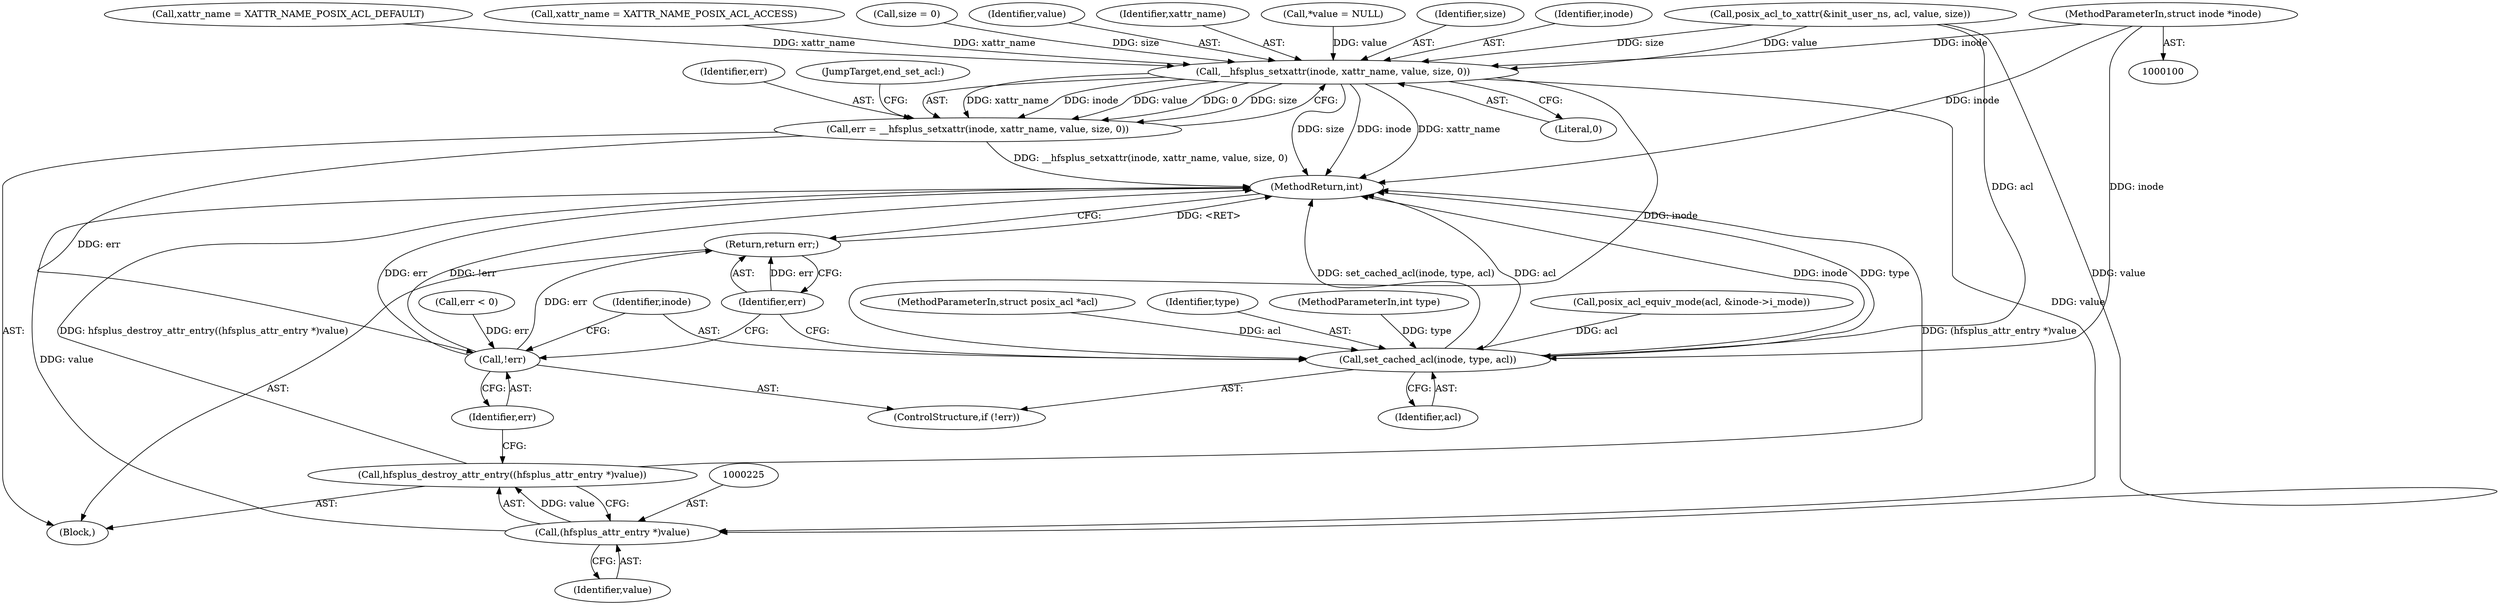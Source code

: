 digraph "0_linux_073931017b49d9458aa351605b43a7e34598caef_6@pointer" {
"1000101" [label="(MethodParameterIn,struct inode *inode)"];
"1000216" [label="(Call,__hfsplus_setxattr(inode, xattr_name, value, size, 0))"];
"1000214" [label="(Call,err = __hfsplus_setxattr(inode, xattr_name, value, size, 0))"];
"1000228" [label="(Call,!err)"];
"1000234" [label="(Return,return err;)"];
"1000224" [label="(Call,(hfsplus_attr_entry *)value)"];
"1000223" [label="(Call,hfsplus_destroy_attr_entry((hfsplus_attr_entry *)value))"];
"1000230" [label="(Call,set_cached_acl(inode, type, acl))"];
"1000227" [label="(ControlStructure,if (!err))"];
"1000210" [label="(Call,err < 0)"];
"1000217" [label="(Identifier,inode)"];
"1000104" [label="(Block,)"];
"1000229" [label="(Identifier,err)"];
"1000234" [label="(Return,return err;)"];
"1000202" [label="(Call,posix_acl_to_xattr(&init_user_ns, acl, value, size))"];
"1000219" [label="(Identifier,value)"];
"1000216" [label="(Call,__hfsplus_setxattr(inode, xattr_name, value, size, 0))"];
"1000223" [label="(Call,hfsplus_destroy_attr_entry((hfsplus_attr_entry *)value))"];
"1000218" [label="(Identifier,xattr_name)"];
"1000236" [label="(MethodReturn,int)"];
"1000228" [label="(Call,!err)"];
"1000112" [label="(Call,*value = NULL)"];
"1000220" [label="(Identifier,size)"];
"1000224" [label="(Call,(hfsplus_attr_entry *)value)"];
"1000214" [label="(Call,err = __hfsplus_setxattr(inode, xattr_name, value, size, 0))"];
"1000221" [label="(Literal,0)"];
"1000151" [label="(Call,xattr_name = XATTR_NAME_POSIX_ACL_DEFAULT)"];
"1000103" [label="(MethodParameterIn,int type)"];
"1000126" [label="(Call,xattr_name = XATTR_NAME_POSIX_ACL_ACCESS)"];
"1000231" [label="(Identifier,inode)"];
"1000226" [label="(Identifier,value)"];
"1000108" [label="(Call,size = 0)"];
"1000233" [label="(Identifier,acl)"];
"1000134" [label="(Call,posix_acl_equiv_mode(acl, &inode->i_mode))"];
"1000230" [label="(Call,set_cached_acl(inode, type, acl))"];
"1000215" [label="(Identifier,err)"];
"1000102" [label="(MethodParameterIn,struct posix_acl *acl)"];
"1000101" [label="(MethodParameterIn,struct inode *inode)"];
"1000235" [label="(Identifier,err)"];
"1000222" [label="(JumpTarget,end_set_acl:)"];
"1000232" [label="(Identifier,type)"];
"1000101" -> "1000100"  [label="AST: "];
"1000101" -> "1000236"  [label="DDG: inode"];
"1000101" -> "1000216"  [label="DDG: inode"];
"1000101" -> "1000230"  [label="DDG: inode"];
"1000216" -> "1000214"  [label="AST: "];
"1000216" -> "1000221"  [label="CFG: "];
"1000217" -> "1000216"  [label="AST: "];
"1000218" -> "1000216"  [label="AST: "];
"1000219" -> "1000216"  [label="AST: "];
"1000220" -> "1000216"  [label="AST: "];
"1000221" -> "1000216"  [label="AST: "];
"1000214" -> "1000216"  [label="CFG: "];
"1000216" -> "1000236"  [label="DDG: inode"];
"1000216" -> "1000236"  [label="DDG: xattr_name"];
"1000216" -> "1000236"  [label="DDG: size"];
"1000216" -> "1000214"  [label="DDG: xattr_name"];
"1000216" -> "1000214"  [label="DDG: inode"];
"1000216" -> "1000214"  [label="DDG: value"];
"1000216" -> "1000214"  [label="DDG: 0"];
"1000216" -> "1000214"  [label="DDG: size"];
"1000151" -> "1000216"  [label="DDG: xattr_name"];
"1000126" -> "1000216"  [label="DDG: xattr_name"];
"1000202" -> "1000216"  [label="DDG: value"];
"1000202" -> "1000216"  [label="DDG: size"];
"1000112" -> "1000216"  [label="DDG: value"];
"1000108" -> "1000216"  [label="DDG: size"];
"1000216" -> "1000224"  [label="DDG: value"];
"1000216" -> "1000230"  [label="DDG: inode"];
"1000214" -> "1000104"  [label="AST: "];
"1000215" -> "1000214"  [label="AST: "];
"1000222" -> "1000214"  [label="CFG: "];
"1000214" -> "1000236"  [label="DDG: __hfsplus_setxattr(inode, xattr_name, value, size, 0)"];
"1000214" -> "1000228"  [label="DDG: err"];
"1000228" -> "1000227"  [label="AST: "];
"1000228" -> "1000229"  [label="CFG: "];
"1000229" -> "1000228"  [label="AST: "];
"1000231" -> "1000228"  [label="CFG: "];
"1000235" -> "1000228"  [label="CFG: "];
"1000228" -> "1000236"  [label="DDG: !err"];
"1000228" -> "1000236"  [label="DDG: err"];
"1000210" -> "1000228"  [label="DDG: err"];
"1000228" -> "1000234"  [label="DDG: err"];
"1000234" -> "1000104"  [label="AST: "];
"1000234" -> "1000235"  [label="CFG: "];
"1000235" -> "1000234"  [label="AST: "];
"1000236" -> "1000234"  [label="CFG: "];
"1000234" -> "1000236"  [label="DDG: <RET>"];
"1000235" -> "1000234"  [label="DDG: err"];
"1000224" -> "1000223"  [label="AST: "];
"1000224" -> "1000226"  [label="CFG: "];
"1000225" -> "1000224"  [label="AST: "];
"1000226" -> "1000224"  [label="AST: "];
"1000223" -> "1000224"  [label="CFG: "];
"1000224" -> "1000236"  [label="DDG: value"];
"1000224" -> "1000223"  [label="DDG: value"];
"1000202" -> "1000224"  [label="DDG: value"];
"1000223" -> "1000104"  [label="AST: "];
"1000229" -> "1000223"  [label="CFG: "];
"1000223" -> "1000236"  [label="DDG: hfsplus_destroy_attr_entry((hfsplus_attr_entry *)value)"];
"1000223" -> "1000236"  [label="DDG: (hfsplus_attr_entry *)value"];
"1000230" -> "1000227"  [label="AST: "];
"1000230" -> "1000233"  [label="CFG: "];
"1000231" -> "1000230"  [label="AST: "];
"1000232" -> "1000230"  [label="AST: "];
"1000233" -> "1000230"  [label="AST: "];
"1000235" -> "1000230"  [label="CFG: "];
"1000230" -> "1000236"  [label="DDG: acl"];
"1000230" -> "1000236"  [label="DDG: inode"];
"1000230" -> "1000236"  [label="DDG: type"];
"1000230" -> "1000236"  [label="DDG: set_cached_acl(inode, type, acl)"];
"1000103" -> "1000230"  [label="DDG: type"];
"1000134" -> "1000230"  [label="DDG: acl"];
"1000202" -> "1000230"  [label="DDG: acl"];
"1000102" -> "1000230"  [label="DDG: acl"];
}
